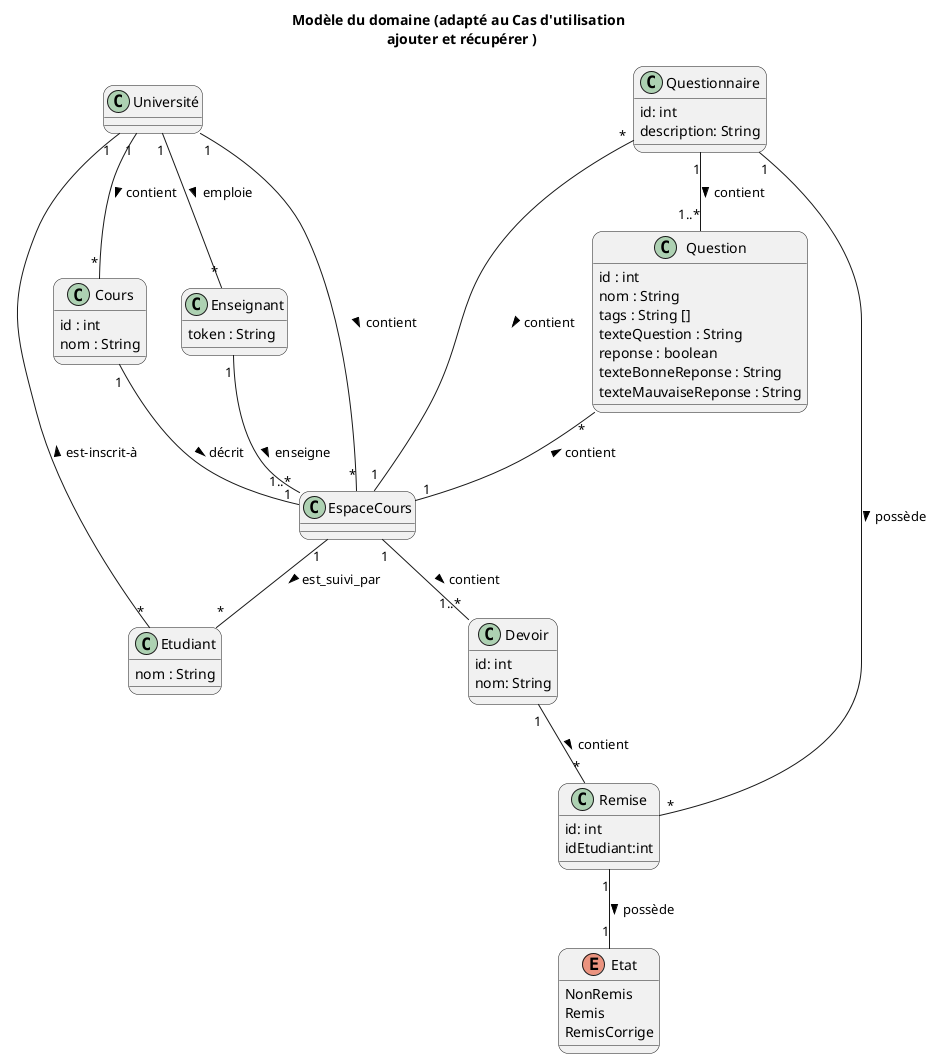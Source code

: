 @startuml MDD
skinparam defaultfontname Verdana
skinparam RoundCorner 20
' skinparam linetype ortho

title Modèle du domaine (adapté au Cas d'utilisation \n ajouter et récupérer )

class Cours {
    id : int
    nom : String
}


class Enseignant {
    token : String
}

class Etudiant {
    nom : String
}

class Devoir{
    id: int
    nom: String
}

class Remise{
    id: int
    idEtudiant:int
}

enum Etat{
    NonRemis
    Remis
    RemisCorrige
}

class Question{
    id : int
    nom : String
    tags : String []
    texteQuestion : String
    reponse : boolean
    texteBonneReponse : String
    texteMauvaiseReponse : String
}

class Questionnaire{
    id: int
    description: String
}

class EspaceCours{
}
Devoir "1"--"*" Remise : contient >
Remise"1"--"1" Etat : possède >
EspaceCours "1"--"1..*" Devoir: contient >
Enseignant "1"--"1..*" EspaceCours : enseigne >
Université "1"--"*" Enseignant : emploie >
Cours "1"-- "1" EspaceCours : décrit >
Université "1"--"*" Cours : contient >
EspaceCours "1"-- "*"Etudiant : est_suivi_par >
Questionnaire "1"--"1..*" Question : contient >
Questionnaire"1"--"*" Remise : possède >
Université "1"--"*" EspaceCours : contient >
Université "1"--"*" Etudiant : est-inscrit-à <
Question "*"--"1" EspaceCours : contient <
Questionnaire "*"--"1" EspaceCours : contient >
@enduml